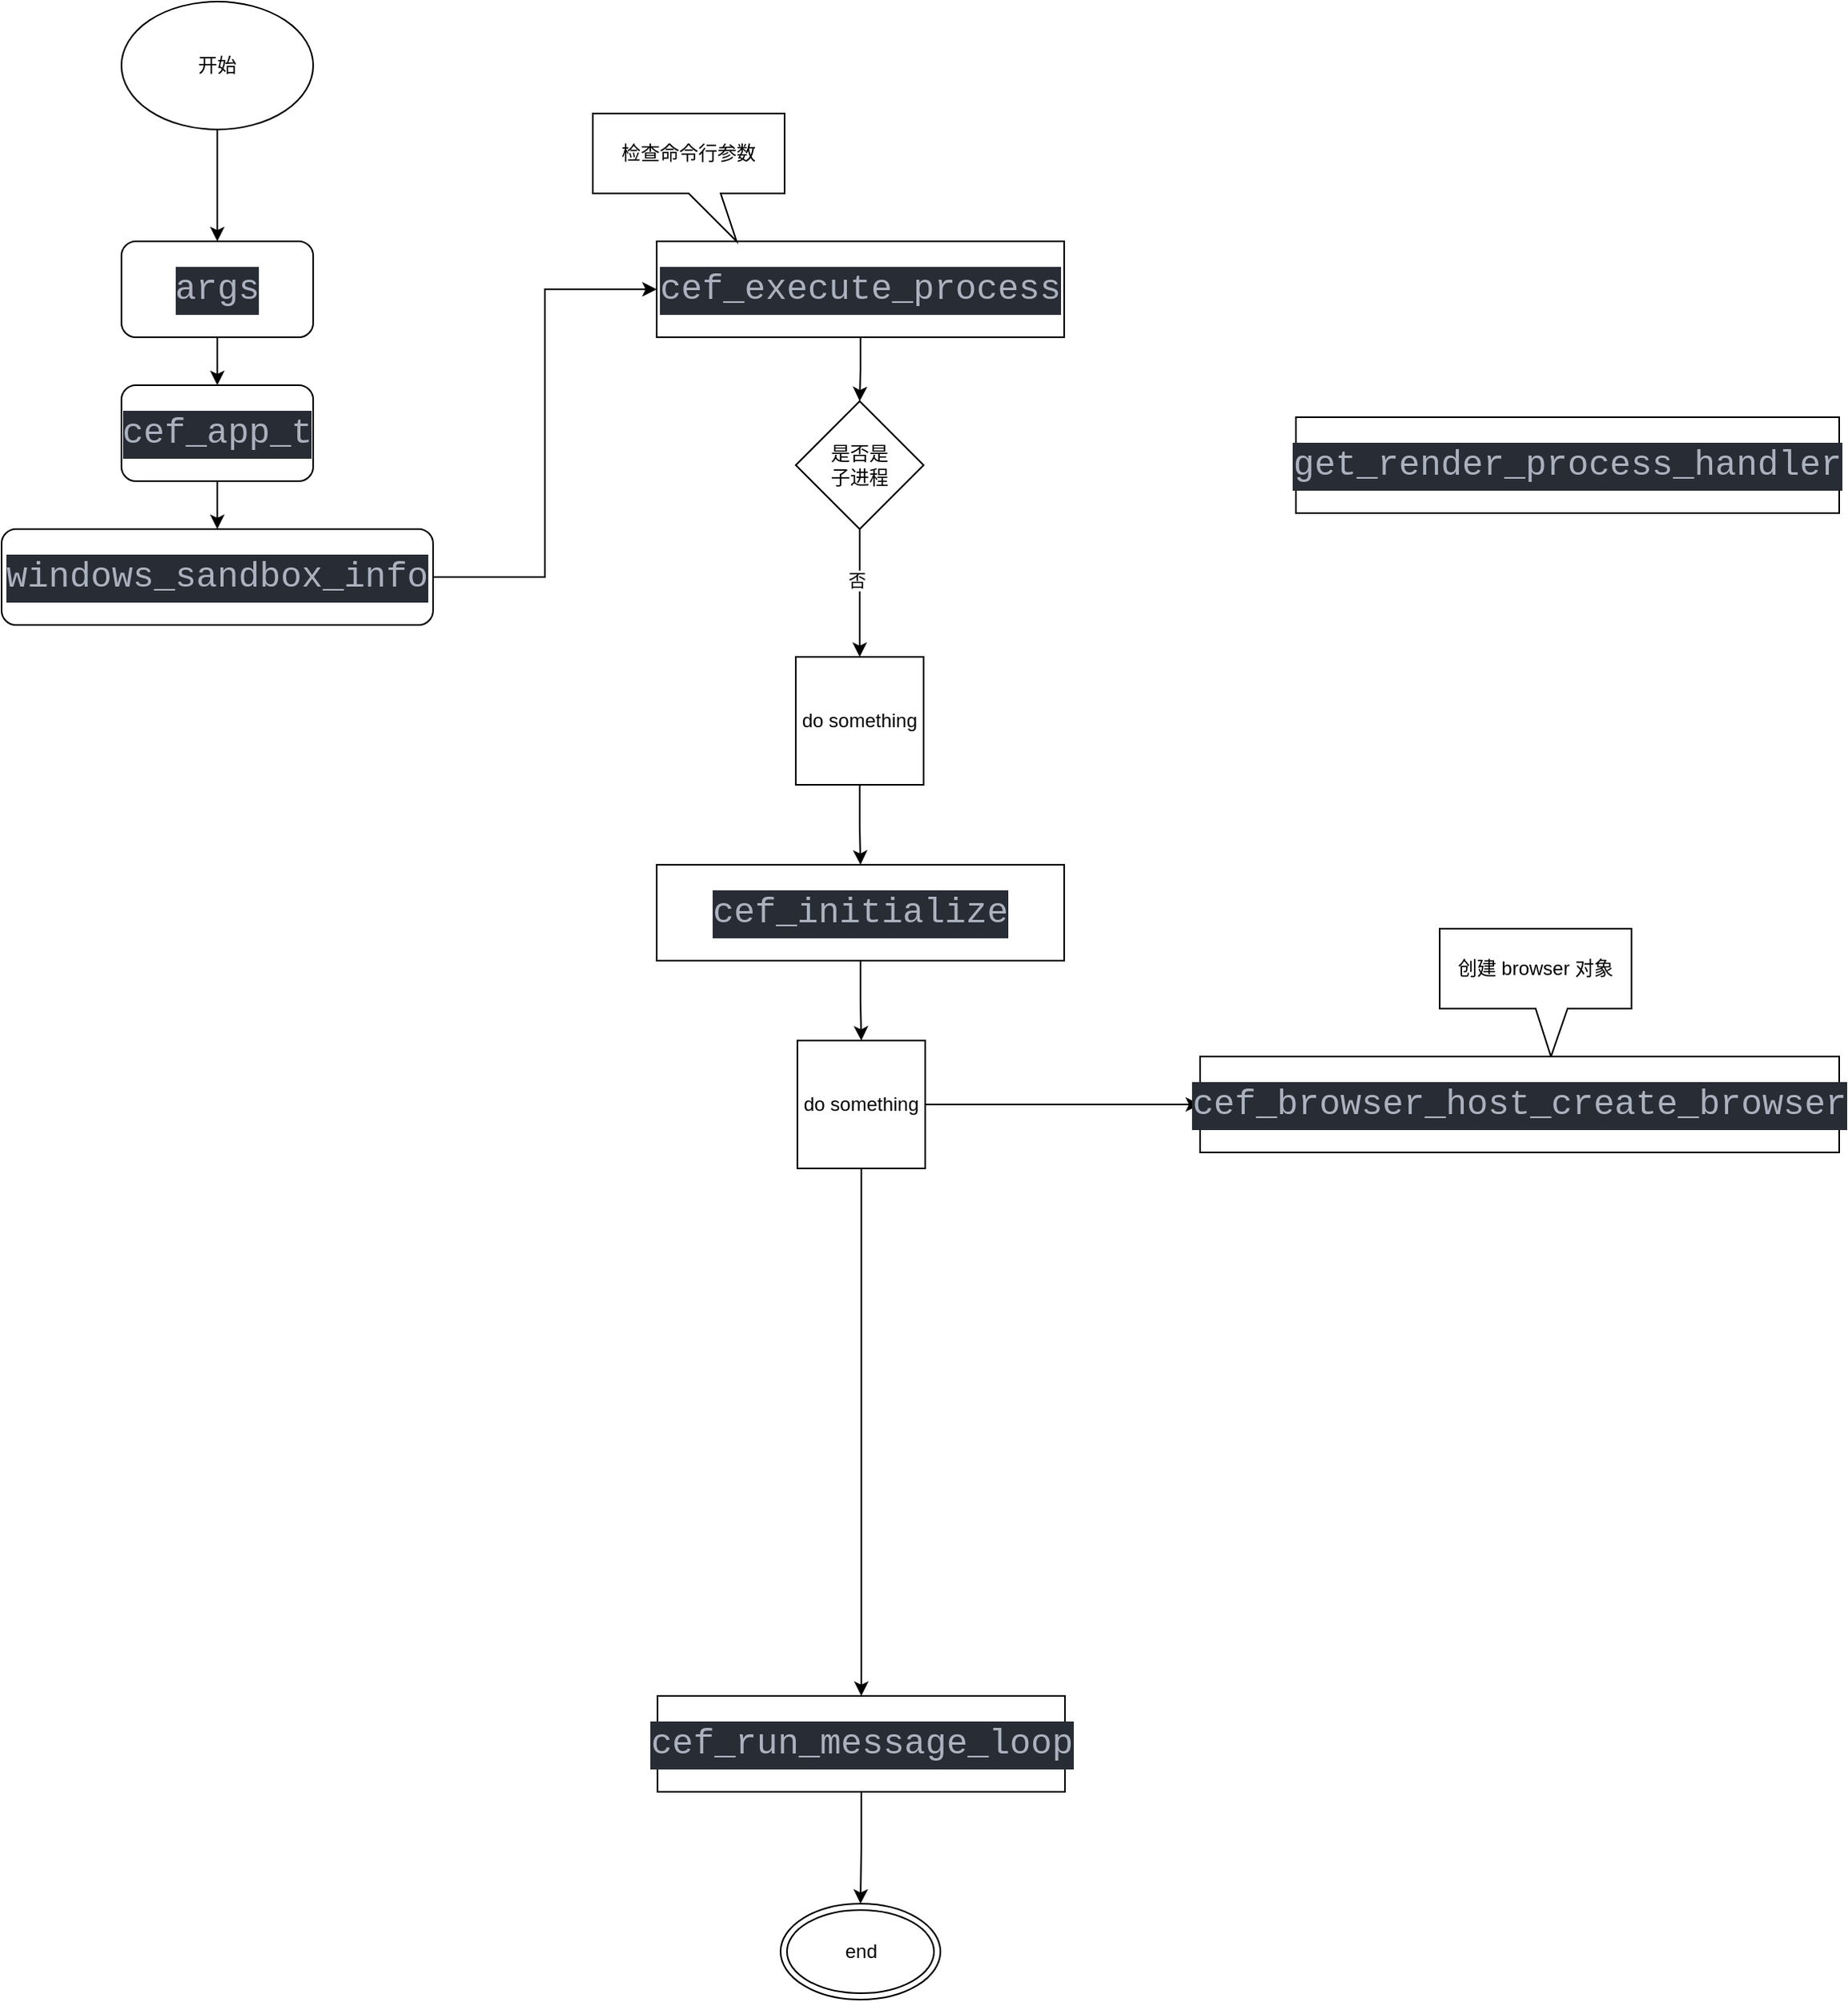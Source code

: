 <mxfile version="22.1.17" type="github">
  <diagram name="Page-1" id="2YBvvXClWsGukQMizWep">
    <mxGraphModel dx="1728" dy="915" grid="1" gridSize="10" guides="1" tooltips="1" connect="1" arrows="1" fold="1" page="1" pageScale="1" pageWidth="850" pageHeight="1100" math="0" shadow="0">
      <root>
        <mxCell id="0" />
        <mxCell id="1" parent="0" />
        <mxCell id="A0iOIshMNF5UCfsPNKWk-53" style="edgeStyle=orthogonalEdgeStyle;rounded=0;orthogonalLoop=1;jettySize=auto;html=1;entryX=0.5;entryY=0;entryDx=0;entryDy=0;" edge="1" parent="1" source="A0iOIshMNF5UCfsPNKWk-35" target="A0iOIshMNF5UCfsPNKWk-50">
          <mxGeometry relative="1" as="geometry" />
        </mxCell>
        <mxCell id="A0iOIshMNF5UCfsPNKWk-35" value="开始" style="ellipse;whiteSpace=wrap;html=1;" vertex="1" parent="1">
          <mxGeometry x="85" y="10" width="120" height="80" as="geometry" />
        </mxCell>
        <mxCell id="A0iOIshMNF5UCfsPNKWk-39" style="edgeStyle=orthogonalEdgeStyle;rounded=0;orthogonalLoop=1;jettySize=auto;html=1;entryX=0.5;entryY=0;entryDx=0;entryDy=0;" edge="1" parent="1" source="A0iOIshMNF5UCfsPNKWk-36" target="A0iOIshMNF5UCfsPNKWk-37">
          <mxGeometry relative="1" as="geometry" />
        </mxCell>
        <mxCell id="A0iOIshMNF5UCfsPNKWk-36" value="&lt;div style=&quot;color: rgb(171, 178, 191); background-color: rgb(40, 44, 52); font-family: Consolas, &amp;quot;Source Code Pro&amp;quot;, &amp;quot;Source Code Pro&amp;quot;, Consolas, &amp;quot;Courier New&amp;quot;, monospace; font-size: 22px; line-height: 30px;&quot;&gt;cef_execute_process&lt;/div&gt;" style="rounded=0;whiteSpace=wrap;html=1;" vertex="1" parent="1">
          <mxGeometry x="420" y="160" width="255" height="60" as="geometry" />
        </mxCell>
        <mxCell id="A0iOIshMNF5UCfsPNKWk-47" style="edgeStyle=orthogonalEdgeStyle;rounded=0;orthogonalLoop=1;jettySize=auto;html=1;" edge="1" parent="1" source="A0iOIshMNF5UCfsPNKWk-37" target="A0iOIshMNF5UCfsPNKWk-44">
          <mxGeometry relative="1" as="geometry" />
        </mxCell>
        <mxCell id="A0iOIshMNF5UCfsPNKWk-48" value="否" style="edgeLabel;html=1;align=center;verticalAlign=middle;resizable=0;points=[];" vertex="1" connectable="0" parent="A0iOIshMNF5UCfsPNKWk-47">
          <mxGeometry x="-0.204" y="-2" relative="1" as="geometry">
            <mxPoint as="offset" />
          </mxGeometry>
        </mxCell>
        <mxCell id="A0iOIshMNF5UCfsPNKWk-37" value="是否是&lt;br&gt;子进程" style="rhombus;whiteSpace=wrap;html=1;" vertex="1" parent="1">
          <mxGeometry x="507" y="260" width="80" height="80" as="geometry" />
        </mxCell>
        <mxCell id="A0iOIshMNF5UCfsPNKWk-73" style="edgeStyle=orthogonalEdgeStyle;rounded=0;orthogonalLoop=1;jettySize=auto;html=1;entryX=0.5;entryY=0;entryDx=0;entryDy=0;" edge="1" parent="1" source="A0iOIshMNF5UCfsPNKWk-40" target="A0iOIshMNF5UCfsPNKWk-43">
          <mxGeometry relative="1" as="geometry" />
        </mxCell>
        <mxCell id="A0iOIshMNF5UCfsPNKWk-40" value="&lt;div style=&quot;color: rgb(171, 178, 191); background-color: rgb(40, 44, 52); font-family: Consolas, &amp;quot;Source Code Pro&amp;quot;, &amp;quot;Source Code Pro&amp;quot;, Consolas, &amp;quot;Courier New&amp;quot;, monospace; font-size: 22px; line-height: 30px;&quot;&gt;&lt;div style=&quot;line-height: 30px;&quot;&gt;cef_initialize&lt;/div&gt;&lt;/div&gt;" style="rounded=0;whiteSpace=wrap;html=1;" vertex="1" parent="1">
          <mxGeometry x="420" y="550" width="255" height="60" as="geometry" />
        </mxCell>
        <mxCell id="A0iOIshMNF5UCfsPNKWk-75" style="edgeStyle=orthogonalEdgeStyle;rounded=0;orthogonalLoop=1;jettySize=auto;html=1;entryX=0.5;entryY=0;entryDx=0;entryDy=0;" edge="1" parent="1" source="A0iOIshMNF5UCfsPNKWk-43" target="A0iOIshMNF5UCfsPNKWk-74">
          <mxGeometry relative="1" as="geometry" />
        </mxCell>
        <mxCell id="A0iOIshMNF5UCfsPNKWk-80" style="edgeStyle=orthogonalEdgeStyle;rounded=0;orthogonalLoop=1;jettySize=auto;html=1;entryX=0;entryY=0.5;entryDx=0;entryDy=0;" edge="1" parent="1" source="A0iOIshMNF5UCfsPNKWk-43" target="A0iOIshMNF5UCfsPNKWk-79">
          <mxGeometry relative="1" as="geometry" />
        </mxCell>
        <mxCell id="A0iOIshMNF5UCfsPNKWk-43" value="do something" style="whiteSpace=wrap;html=1;aspect=fixed;" vertex="1" parent="1">
          <mxGeometry x="508" y="660" width="80" height="80" as="geometry" />
        </mxCell>
        <mxCell id="A0iOIshMNF5UCfsPNKWk-49" style="edgeStyle=orthogonalEdgeStyle;rounded=0;orthogonalLoop=1;jettySize=auto;html=1;entryX=0.5;entryY=0;entryDx=0;entryDy=0;" edge="1" parent="1" source="A0iOIshMNF5UCfsPNKWk-44" target="A0iOIshMNF5UCfsPNKWk-40">
          <mxGeometry relative="1" as="geometry" />
        </mxCell>
        <mxCell id="A0iOIshMNF5UCfsPNKWk-44" value="do something" style="whiteSpace=wrap;html=1;aspect=fixed;" vertex="1" parent="1">
          <mxGeometry x="507" y="420" width="80" height="80" as="geometry" />
        </mxCell>
        <mxCell id="A0iOIshMNF5UCfsPNKWk-54" style="edgeStyle=orthogonalEdgeStyle;rounded=0;orthogonalLoop=1;jettySize=auto;html=1;entryX=0.5;entryY=0;entryDx=0;entryDy=0;" edge="1" parent="1" source="A0iOIshMNF5UCfsPNKWk-50" target="A0iOIshMNF5UCfsPNKWk-51">
          <mxGeometry relative="1" as="geometry" />
        </mxCell>
        <mxCell id="A0iOIshMNF5UCfsPNKWk-50" value="&lt;div style=&quot;color: rgb(171, 178, 191); background-color: rgb(40, 44, 52); font-family: Consolas, &amp;quot;Source Code Pro&amp;quot;, &amp;quot;Source Code Pro&amp;quot;, Consolas, &amp;quot;Courier New&amp;quot;, monospace; font-size: 22px; line-height: 30px;&quot;&gt;args&lt;/div&gt;" style="rounded=1;whiteSpace=wrap;html=1;" vertex="1" parent="1">
          <mxGeometry x="85" y="160" width="120" height="60" as="geometry" />
        </mxCell>
        <mxCell id="A0iOIshMNF5UCfsPNKWk-55" style="edgeStyle=orthogonalEdgeStyle;rounded=0;orthogonalLoop=1;jettySize=auto;html=1;" edge="1" parent="1" source="A0iOIshMNF5UCfsPNKWk-51" target="A0iOIshMNF5UCfsPNKWk-52">
          <mxGeometry relative="1" as="geometry" />
        </mxCell>
        <mxCell id="A0iOIshMNF5UCfsPNKWk-51" value="&lt;div style=&quot;color: rgb(171, 178, 191); background-color: rgb(40, 44, 52); font-family: Consolas, &amp;quot;Source Code Pro&amp;quot;, &amp;quot;Source Code Pro&amp;quot;, Consolas, &amp;quot;Courier New&amp;quot;, monospace; font-size: 22px; line-height: 30px;&quot;&gt;&lt;div style=&quot;line-height: 30px;&quot;&gt;cef_app_t&lt;/div&gt;&lt;/div&gt;" style="rounded=1;whiteSpace=wrap;html=1;" vertex="1" parent="1">
          <mxGeometry x="85" y="250" width="120" height="60" as="geometry" />
        </mxCell>
        <mxCell id="A0iOIshMNF5UCfsPNKWk-63" style="edgeStyle=orthogonalEdgeStyle;rounded=0;orthogonalLoop=1;jettySize=auto;html=1;entryX=0;entryY=0.5;entryDx=0;entryDy=0;" edge="1" parent="1" source="A0iOIshMNF5UCfsPNKWk-52" target="A0iOIshMNF5UCfsPNKWk-36">
          <mxGeometry relative="1" as="geometry" />
        </mxCell>
        <mxCell id="A0iOIshMNF5UCfsPNKWk-52" value="&lt;div style=&quot;color: rgb(171, 178, 191); background-color: rgb(40, 44, 52); font-family: Consolas, &amp;quot;Source Code Pro&amp;quot;, &amp;quot;Source Code Pro&amp;quot;, Consolas, &amp;quot;Courier New&amp;quot;, monospace; font-size: 22px; line-height: 30px;&quot;&gt;&lt;div style=&quot;line-height: 30px;&quot;&gt;windows_sandbox_info&lt;/div&gt;&lt;/div&gt;" style="rounded=1;whiteSpace=wrap;html=1;" vertex="1" parent="1">
          <mxGeometry x="10" y="340" width="270" height="60" as="geometry" />
        </mxCell>
        <mxCell id="A0iOIshMNF5UCfsPNKWk-71" value="检查命令行参数" style="shape=callout;whiteSpace=wrap;html=1;perimeter=calloutPerimeter;position2=0.75;" vertex="1" parent="1">
          <mxGeometry x="380" y="80" width="120" height="80" as="geometry" />
        </mxCell>
        <mxCell id="A0iOIshMNF5UCfsPNKWk-77" style="edgeStyle=orthogonalEdgeStyle;rounded=0;orthogonalLoop=1;jettySize=auto;html=1;" edge="1" parent="1" source="A0iOIshMNF5UCfsPNKWk-74" target="A0iOIshMNF5UCfsPNKWk-76">
          <mxGeometry relative="1" as="geometry">
            <mxPoint x="548" y="1150" as="targetPoint" />
          </mxGeometry>
        </mxCell>
        <mxCell id="A0iOIshMNF5UCfsPNKWk-74" value="&lt;div style=&quot;color: rgb(171, 178, 191); background-color: rgb(40, 44, 52); font-family: Consolas, &amp;quot;Source Code Pro&amp;quot;, &amp;quot;Source Code Pro&amp;quot;, Consolas, &amp;quot;Courier New&amp;quot;, monospace; font-size: 22px; line-height: 30px;&quot;&gt;&lt;div style=&quot;line-height: 30px;&quot;&gt;&lt;div style=&quot;line-height: 30px;&quot;&gt;cef_run_message_loop&lt;/div&gt;&lt;/div&gt;&lt;/div&gt;" style="rounded=0;whiteSpace=wrap;html=1;" vertex="1" parent="1">
          <mxGeometry x="420.5" y="1070" width="255" height="60" as="geometry" />
        </mxCell>
        <mxCell id="A0iOIshMNF5UCfsPNKWk-76" value="end" style="ellipse;shape=doubleEllipse;whiteSpace=wrap;html=1;" vertex="1" parent="1">
          <mxGeometry x="497.5" y="1200" width="100" height="60" as="geometry" />
        </mxCell>
        <mxCell id="A0iOIshMNF5UCfsPNKWk-78" value="创建 browser 对象" style="shape=callout;whiteSpace=wrap;html=1;perimeter=calloutPerimeter;position2=0.58;" vertex="1" parent="1">
          <mxGeometry x="910" y="590" width="120" height="80" as="geometry" />
        </mxCell>
        <mxCell id="A0iOIshMNF5UCfsPNKWk-79" value="&lt;div style=&quot;color: rgb(171, 178, 191); background-color: rgb(40, 44, 52); font-family: Consolas, &amp;quot;Source Code Pro&amp;quot;, &amp;quot;Source Code Pro&amp;quot;, Consolas, &amp;quot;Courier New&amp;quot;, monospace; font-size: 22px; line-height: 30px;&quot;&gt;&lt;div style=&quot;line-height: 30px;&quot;&gt;&lt;div style=&quot;line-height: 30px;&quot;&gt;&lt;div style=&quot;line-height: 30px;&quot;&gt;cef_browser_host_create_browser&lt;/div&gt;&lt;/div&gt;&lt;/div&gt;&lt;/div&gt;" style="rounded=0;whiteSpace=wrap;html=1;" vertex="1" parent="1">
          <mxGeometry x="760" y="670" width="400" height="60" as="geometry" />
        </mxCell>
        <mxCell id="A0iOIshMNF5UCfsPNKWk-82" value="&lt;div style=&quot;color: rgb(171, 178, 191); background-color: rgb(40, 44, 52); font-family: Consolas, &amp;quot;Source Code Pro&amp;quot;, &amp;quot;Source Code Pro&amp;quot;, Consolas, &amp;quot;Courier New&amp;quot;, monospace; font-size: 22px; line-height: 30px;&quot;&gt;&lt;div style=&quot;line-height: 30px;&quot;&gt;get_render_process_handler&lt;/div&gt;&lt;/div&gt;" style="rounded=0;whiteSpace=wrap;html=1;" vertex="1" parent="1">
          <mxGeometry x="820" y="270" width="340" height="60" as="geometry" />
        </mxCell>
      </root>
    </mxGraphModel>
  </diagram>
</mxfile>
